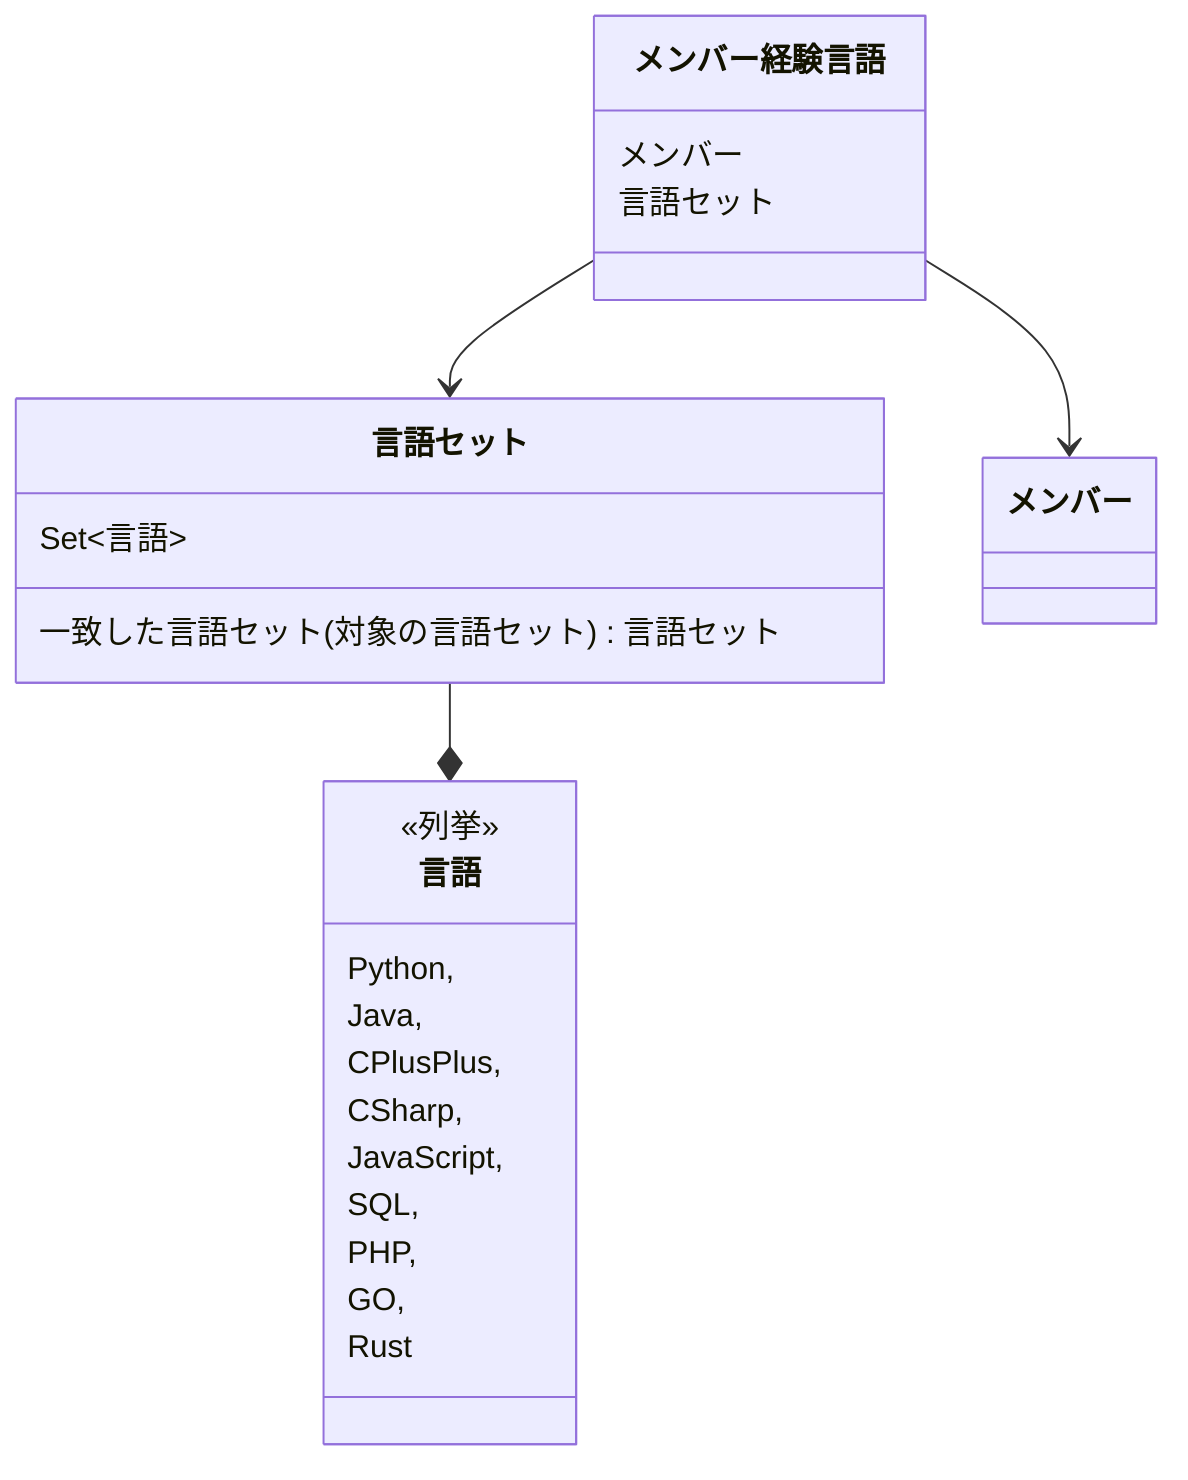 classDiagram
    言語セット --* 言語
    メンバー経験言語 --> 言語セット
    メンバー経験言語 --> メンバー

    class メンバー経験言語 {
        メンバー
        言語セット
    }

    class 言語セット {
        Set~言語~
        一致した言語セット(対象の言語セット) 言語セット
    }

    class 言語 {
        <<列挙>>
        Python,
        Java,
        CPlusPlus,
        CSharp,
        JavaScript,
        SQL,
        PHP,
        GO,
        Rust
    }